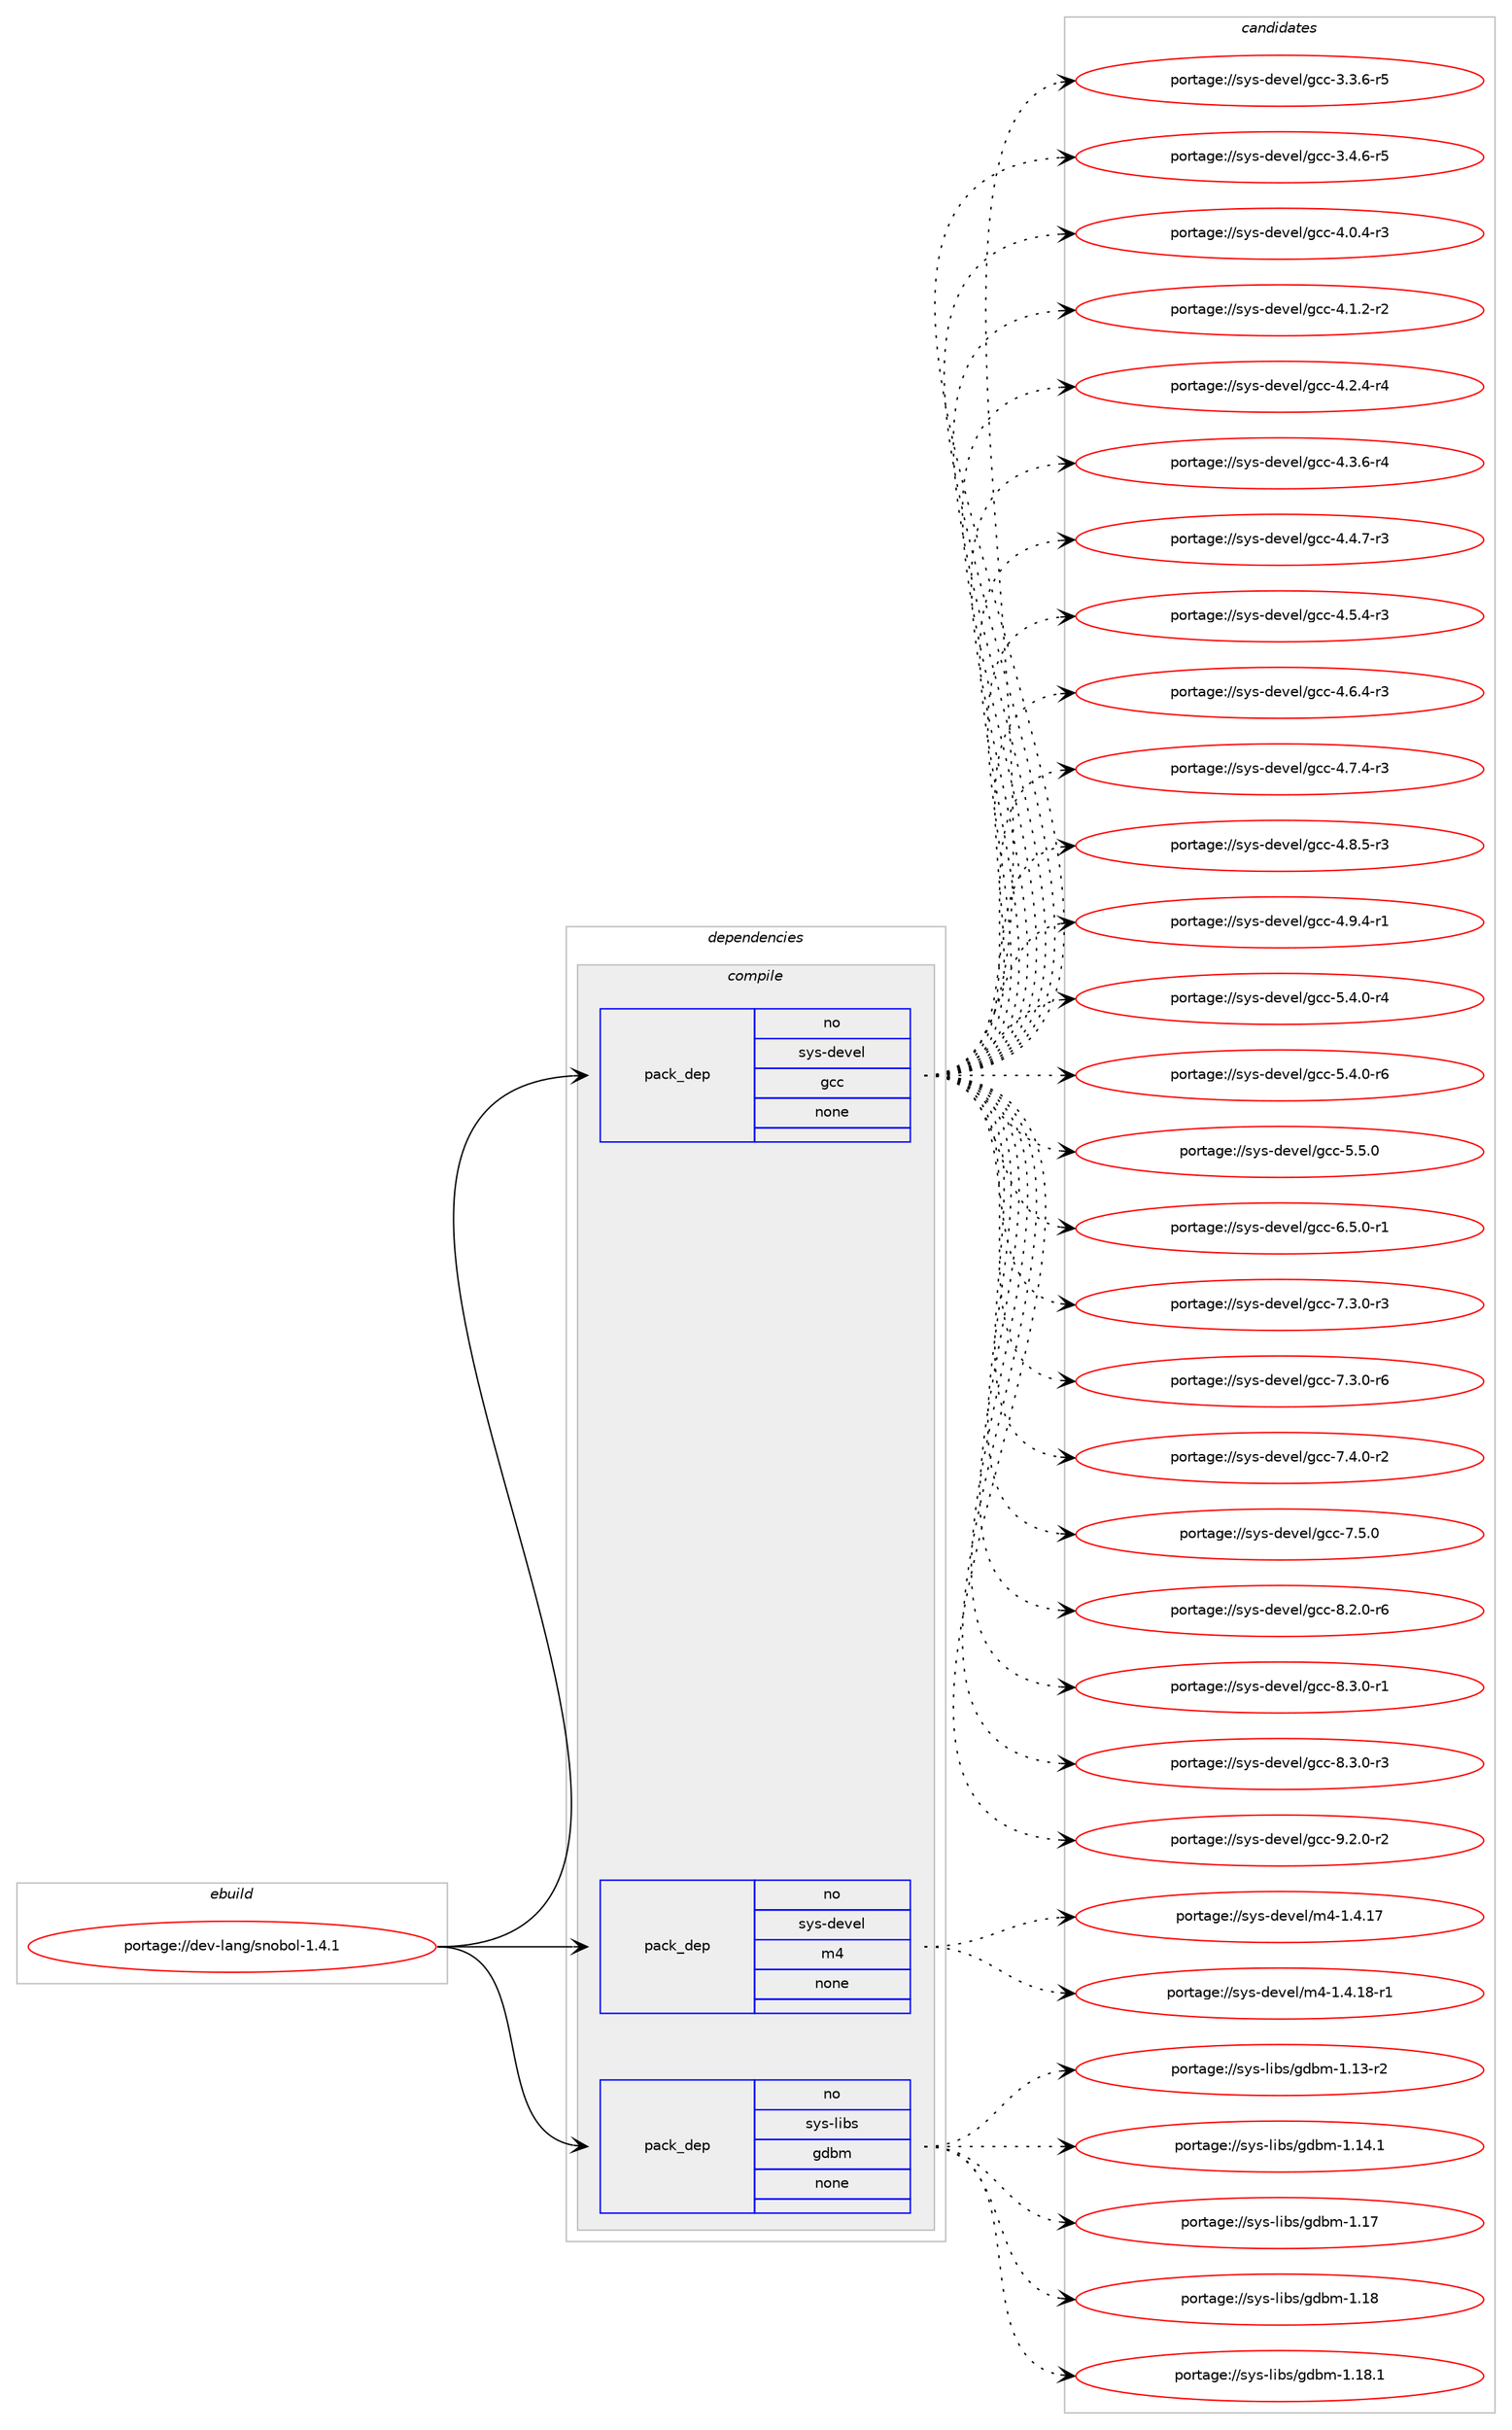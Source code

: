 digraph prolog {

# *************
# Graph options
# *************

newrank=true;
concentrate=true;
compound=true;
graph [rankdir=LR,fontname=Helvetica,fontsize=10,ranksep=1.5];#, ranksep=2.5, nodesep=0.2];
edge  [arrowhead=vee];
node  [fontname=Helvetica,fontsize=10];

# **********
# The ebuild
# **********

subgraph cluster_leftcol {
color=gray;
rank=same;
label=<<i>ebuild</i>>;
id [label="portage://dev-lang/snobol-1.4.1", color=red, width=4, href="../dev-lang/snobol-1.4.1.svg"];
}

# ****************
# The dependencies
# ****************

subgraph cluster_midcol {
color=gray;
label=<<i>dependencies</i>>;
subgraph cluster_compile {
fillcolor="#eeeeee";
style=filled;
label=<<i>compile</i>>;
subgraph pack73628 {
dependency96607 [label=<<TABLE BORDER="0" CELLBORDER="1" CELLSPACING="0" CELLPADDING="4" WIDTH="220"><TR><TD ROWSPAN="6" CELLPADDING="30">pack_dep</TD></TR><TR><TD WIDTH="110">no</TD></TR><TR><TD>sys-devel</TD></TR><TR><TD>gcc</TD></TR><TR><TD>none</TD></TR><TR><TD></TD></TR></TABLE>>, shape=none, color=blue];
}
id:e -> dependency96607:w [weight=20,style="solid",arrowhead="vee"];
subgraph pack73629 {
dependency96608 [label=<<TABLE BORDER="0" CELLBORDER="1" CELLSPACING="0" CELLPADDING="4" WIDTH="220"><TR><TD ROWSPAN="6" CELLPADDING="30">pack_dep</TD></TR><TR><TD WIDTH="110">no</TD></TR><TR><TD>sys-devel</TD></TR><TR><TD>m4</TD></TR><TR><TD>none</TD></TR><TR><TD></TD></TR></TABLE>>, shape=none, color=blue];
}
id:e -> dependency96608:w [weight=20,style="solid",arrowhead="vee"];
subgraph pack73630 {
dependency96609 [label=<<TABLE BORDER="0" CELLBORDER="1" CELLSPACING="0" CELLPADDING="4" WIDTH="220"><TR><TD ROWSPAN="6" CELLPADDING="30">pack_dep</TD></TR><TR><TD WIDTH="110">no</TD></TR><TR><TD>sys-libs</TD></TR><TR><TD>gdbm</TD></TR><TR><TD>none</TD></TR><TR><TD></TD></TR></TABLE>>, shape=none, color=blue];
}
id:e -> dependency96609:w [weight=20,style="solid",arrowhead="vee"];
}
subgraph cluster_compileandrun {
fillcolor="#eeeeee";
style=filled;
label=<<i>compile and run</i>>;
}
subgraph cluster_run {
fillcolor="#eeeeee";
style=filled;
label=<<i>run</i>>;
}
}

# **************
# The candidates
# **************

subgraph cluster_choices {
rank=same;
color=gray;
label=<<i>candidates</i>>;

subgraph choice73628 {
color=black;
nodesep=1;
choiceportage115121115451001011181011084710399994551465146544511453 [label="portage://sys-devel/gcc-3.3.6-r5", color=red, width=4,href="../sys-devel/gcc-3.3.6-r5.svg"];
choiceportage115121115451001011181011084710399994551465246544511453 [label="portage://sys-devel/gcc-3.4.6-r5", color=red, width=4,href="../sys-devel/gcc-3.4.6-r5.svg"];
choiceportage115121115451001011181011084710399994552464846524511451 [label="portage://sys-devel/gcc-4.0.4-r3", color=red, width=4,href="../sys-devel/gcc-4.0.4-r3.svg"];
choiceportage115121115451001011181011084710399994552464946504511450 [label="portage://sys-devel/gcc-4.1.2-r2", color=red, width=4,href="../sys-devel/gcc-4.1.2-r2.svg"];
choiceportage115121115451001011181011084710399994552465046524511452 [label="portage://sys-devel/gcc-4.2.4-r4", color=red, width=4,href="../sys-devel/gcc-4.2.4-r4.svg"];
choiceportage115121115451001011181011084710399994552465146544511452 [label="portage://sys-devel/gcc-4.3.6-r4", color=red, width=4,href="../sys-devel/gcc-4.3.6-r4.svg"];
choiceportage115121115451001011181011084710399994552465246554511451 [label="portage://sys-devel/gcc-4.4.7-r3", color=red, width=4,href="../sys-devel/gcc-4.4.7-r3.svg"];
choiceportage115121115451001011181011084710399994552465346524511451 [label="portage://sys-devel/gcc-4.5.4-r3", color=red, width=4,href="../sys-devel/gcc-4.5.4-r3.svg"];
choiceportage115121115451001011181011084710399994552465446524511451 [label="portage://sys-devel/gcc-4.6.4-r3", color=red, width=4,href="../sys-devel/gcc-4.6.4-r3.svg"];
choiceportage115121115451001011181011084710399994552465546524511451 [label="portage://sys-devel/gcc-4.7.4-r3", color=red, width=4,href="../sys-devel/gcc-4.7.4-r3.svg"];
choiceportage115121115451001011181011084710399994552465646534511451 [label="portage://sys-devel/gcc-4.8.5-r3", color=red, width=4,href="../sys-devel/gcc-4.8.5-r3.svg"];
choiceportage115121115451001011181011084710399994552465746524511449 [label="portage://sys-devel/gcc-4.9.4-r1", color=red, width=4,href="../sys-devel/gcc-4.9.4-r1.svg"];
choiceportage115121115451001011181011084710399994553465246484511452 [label="portage://sys-devel/gcc-5.4.0-r4", color=red, width=4,href="../sys-devel/gcc-5.4.0-r4.svg"];
choiceportage115121115451001011181011084710399994553465246484511454 [label="portage://sys-devel/gcc-5.4.0-r6", color=red, width=4,href="../sys-devel/gcc-5.4.0-r6.svg"];
choiceportage11512111545100101118101108471039999455346534648 [label="portage://sys-devel/gcc-5.5.0", color=red, width=4,href="../sys-devel/gcc-5.5.0.svg"];
choiceportage115121115451001011181011084710399994554465346484511449 [label="portage://sys-devel/gcc-6.5.0-r1", color=red, width=4,href="../sys-devel/gcc-6.5.0-r1.svg"];
choiceportage115121115451001011181011084710399994555465146484511451 [label="portage://sys-devel/gcc-7.3.0-r3", color=red, width=4,href="../sys-devel/gcc-7.3.0-r3.svg"];
choiceportage115121115451001011181011084710399994555465146484511454 [label="portage://sys-devel/gcc-7.3.0-r6", color=red, width=4,href="../sys-devel/gcc-7.3.0-r6.svg"];
choiceportage115121115451001011181011084710399994555465246484511450 [label="portage://sys-devel/gcc-7.4.0-r2", color=red, width=4,href="../sys-devel/gcc-7.4.0-r2.svg"];
choiceportage11512111545100101118101108471039999455546534648 [label="portage://sys-devel/gcc-7.5.0", color=red, width=4,href="../sys-devel/gcc-7.5.0.svg"];
choiceportage115121115451001011181011084710399994556465046484511454 [label="portage://sys-devel/gcc-8.2.0-r6", color=red, width=4,href="../sys-devel/gcc-8.2.0-r6.svg"];
choiceportage115121115451001011181011084710399994556465146484511449 [label="portage://sys-devel/gcc-8.3.0-r1", color=red, width=4,href="../sys-devel/gcc-8.3.0-r1.svg"];
choiceportage115121115451001011181011084710399994556465146484511451 [label="portage://sys-devel/gcc-8.3.0-r3", color=red, width=4,href="../sys-devel/gcc-8.3.0-r3.svg"];
choiceportage115121115451001011181011084710399994557465046484511450 [label="portage://sys-devel/gcc-9.2.0-r2", color=red, width=4,href="../sys-devel/gcc-9.2.0-r2.svg"];
dependency96607:e -> choiceportage115121115451001011181011084710399994551465146544511453:w [style=dotted,weight="100"];
dependency96607:e -> choiceportage115121115451001011181011084710399994551465246544511453:w [style=dotted,weight="100"];
dependency96607:e -> choiceportage115121115451001011181011084710399994552464846524511451:w [style=dotted,weight="100"];
dependency96607:e -> choiceportage115121115451001011181011084710399994552464946504511450:w [style=dotted,weight="100"];
dependency96607:e -> choiceportage115121115451001011181011084710399994552465046524511452:w [style=dotted,weight="100"];
dependency96607:e -> choiceportage115121115451001011181011084710399994552465146544511452:w [style=dotted,weight="100"];
dependency96607:e -> choiceportage115121115451001011181011084710399994552465246554511451:w [style=dotted,weight="100"];
dependency96607:e -> choiceportage115121115451001011181011084710399994552465346524511451:w [style=dotted,weight="100"];
dependency96607:e -> choiceportage115121115451001011181011084710399994552465446524511451:w [style=dotted,weight="100"];
dependency96607:e -> choiceportage115121115451001011181011084710399994552465546524511451:w [style=dotted,weight="100"];
dependency96607:e -> choiceportage115121115451001011181011084710399994552465646534511451:w [style=dotted,weight="100"];
dependency96607:e -> choiceportage115121115451001011181011084710399994552465746524511449:w [style=dotted,weight="100"];
dependency96607:e -> choiceportage115121115451001011181011084710399994553465246484511452:w [style=dotted,weight="100"];
dependency96607:e -> choiceportage115121115451001011181011084710399994553465246484511454:w [style=dotted,weight="100"];
dependency96607:e -> choiceportage11512111545100101118101108471039999455346534648:w [style=dotted,weight="100"];
dependency96607:e -> choiceportage115121115451001011181011084710399994554465346484511449:w [style=dotted,weight="100"];
dependency96607:e -> choiceportage115121115451001011181011084710399994555465146484511451:w [style=dotted,weight="100"];
dependency96607:e -> choiceportage115121115451001011181011084710399994555465146484511454:w [style=dotted,weight="100"];
dependency96607:e -> choiceportage115121115451001011181011084710399994555465246484511450:w [style=dotted,weight="100"];
dependency96607:e -> choiceportage11512111545100101118101108471039999455546534648:w [style=dotted,weight="100"];
dependency96607:e -> choiceportage115121115451001011181011084710399994556465046484511454:w [style=dotted,weight="100"];
dependency96607:e -> choiceportage115121115451001011181011084710399994556465146484511449:w [style=dotted,weight="100"];
dependency96607:e -> choiceportage115121115451001011181011084710399994556465146484511451:w [style=dotted,weight="100"];
dependency96607:e -> choiceportage115121115451001011181011084710399994557465046484511450:w [style=dotted,weight="100"];
}
subgraph choice73629 {
color=black;
nodesep=1;
choiceportage11512111545100101118101108471095245494652464955 [label="portage://sys-devel/m4-1.4.17", color=red, width=4,href="../sys-devel/m4-1.4.17.svg"];
choiceportage115121115451001011181011084710952454946524649564511449 [label="portage://sys-devel/m4-1.4.18-r1", color=red, width=4,href="../sys-devel/m4-1.4.18-r1.svg"];
dependency96608:e -> choiceportage11512111545100101118101108471095245494652464955:w [style=dotted,weight="100"];
dependency96608:e -> choiceportage115121115451001011181011084710952454946524649564511449:w [style=dotted,weight="100"];
}
subgraph choice73630 {
color=black;
nodesep=1;
choiceportage1151211154510810598115471031009810945494649514511450 [label="portage://sys-libs/gdbm-1.13-r2", color=red, width=4,href="../sys-libs/gdbm-1.13-r2.svg"];
choiceportage1151211154510810598115471031009810945494649524649 [label="portage://sys-libs/gdbm-1.14.1", color=red, width=4,href="../sys-libs/gdbm-1.14.1.svg"];
choiceportage115121115451081059811547103100981094549464955 [label="portage://sys-libs/gdbm-1.17", color=red, width=4,href="../sys-libs/gdbm-1.17.svg"];
choiceportage115121115451081059811547103100981094549464956 [label="portage://sys-libs/gdbm-1.18", color=red, width=4,href="../sys-libs/gdbm-1.18.svg"];
choiceportage1151211154510810598115471031009810945494649564649 [label="portage://sys-libs/gdbm-1.18.1", color=red, width=4,href="../sys-libs/gdbm-1.18.1.svg"];
dependency96609:e -> choiceportage1151211154510810598115471031009810945494649514511450:w [style=dotted,weight="100"];
dependency96609:e -> choiceportage1151211154510810598115471031009810945494649524649:w [style=dotted,weight="100"];
dependency96609:e -> choiceportage115121115451081059811547103100981094549464955:w [style=dotted,weight="100"];
dependency96609:e -> choiceportage115121115451081059811547103100981094549464956:w [style=dotted,weight="100"];
dependency96609:e -> choiceportage1151211154510810598115471031009810945494649564649:w [style=dotted,weight="100"];
}
}

}
